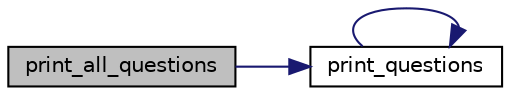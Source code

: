 digraph "print_all_questions"
{
 // LATEX_PDF_SIZE
  edge [fontname="Helvetica",fontsize="10",labelfontname="Helvetica",labelfontsize="10"];
  node [fontname="Helvetica",fontsize="10",shape=record];
  rankdir="LR";
  Node1 [label="print_all_questions",height=0.2,width=0.4,color="black", fillcolor="grey75", style="filled", fontcolor="black",tooltip=" "];
  Node1 -> Node2 [color="midnightblue",fontsize="10",style="solid",fontname="Helvetica"];
  Node2 [label="print_questions",height=0.2,width=0.4,color="black", fillcolor="white", style="filled",URL="$question__functions_8c.html#a266a6f8800bd0ffd6e4cc748097698d2",tooltip=" "];
  Node2 -> Node2 [color="midnightblue",fontsize="10",style="solid",fontname="Helvetica"];
}
